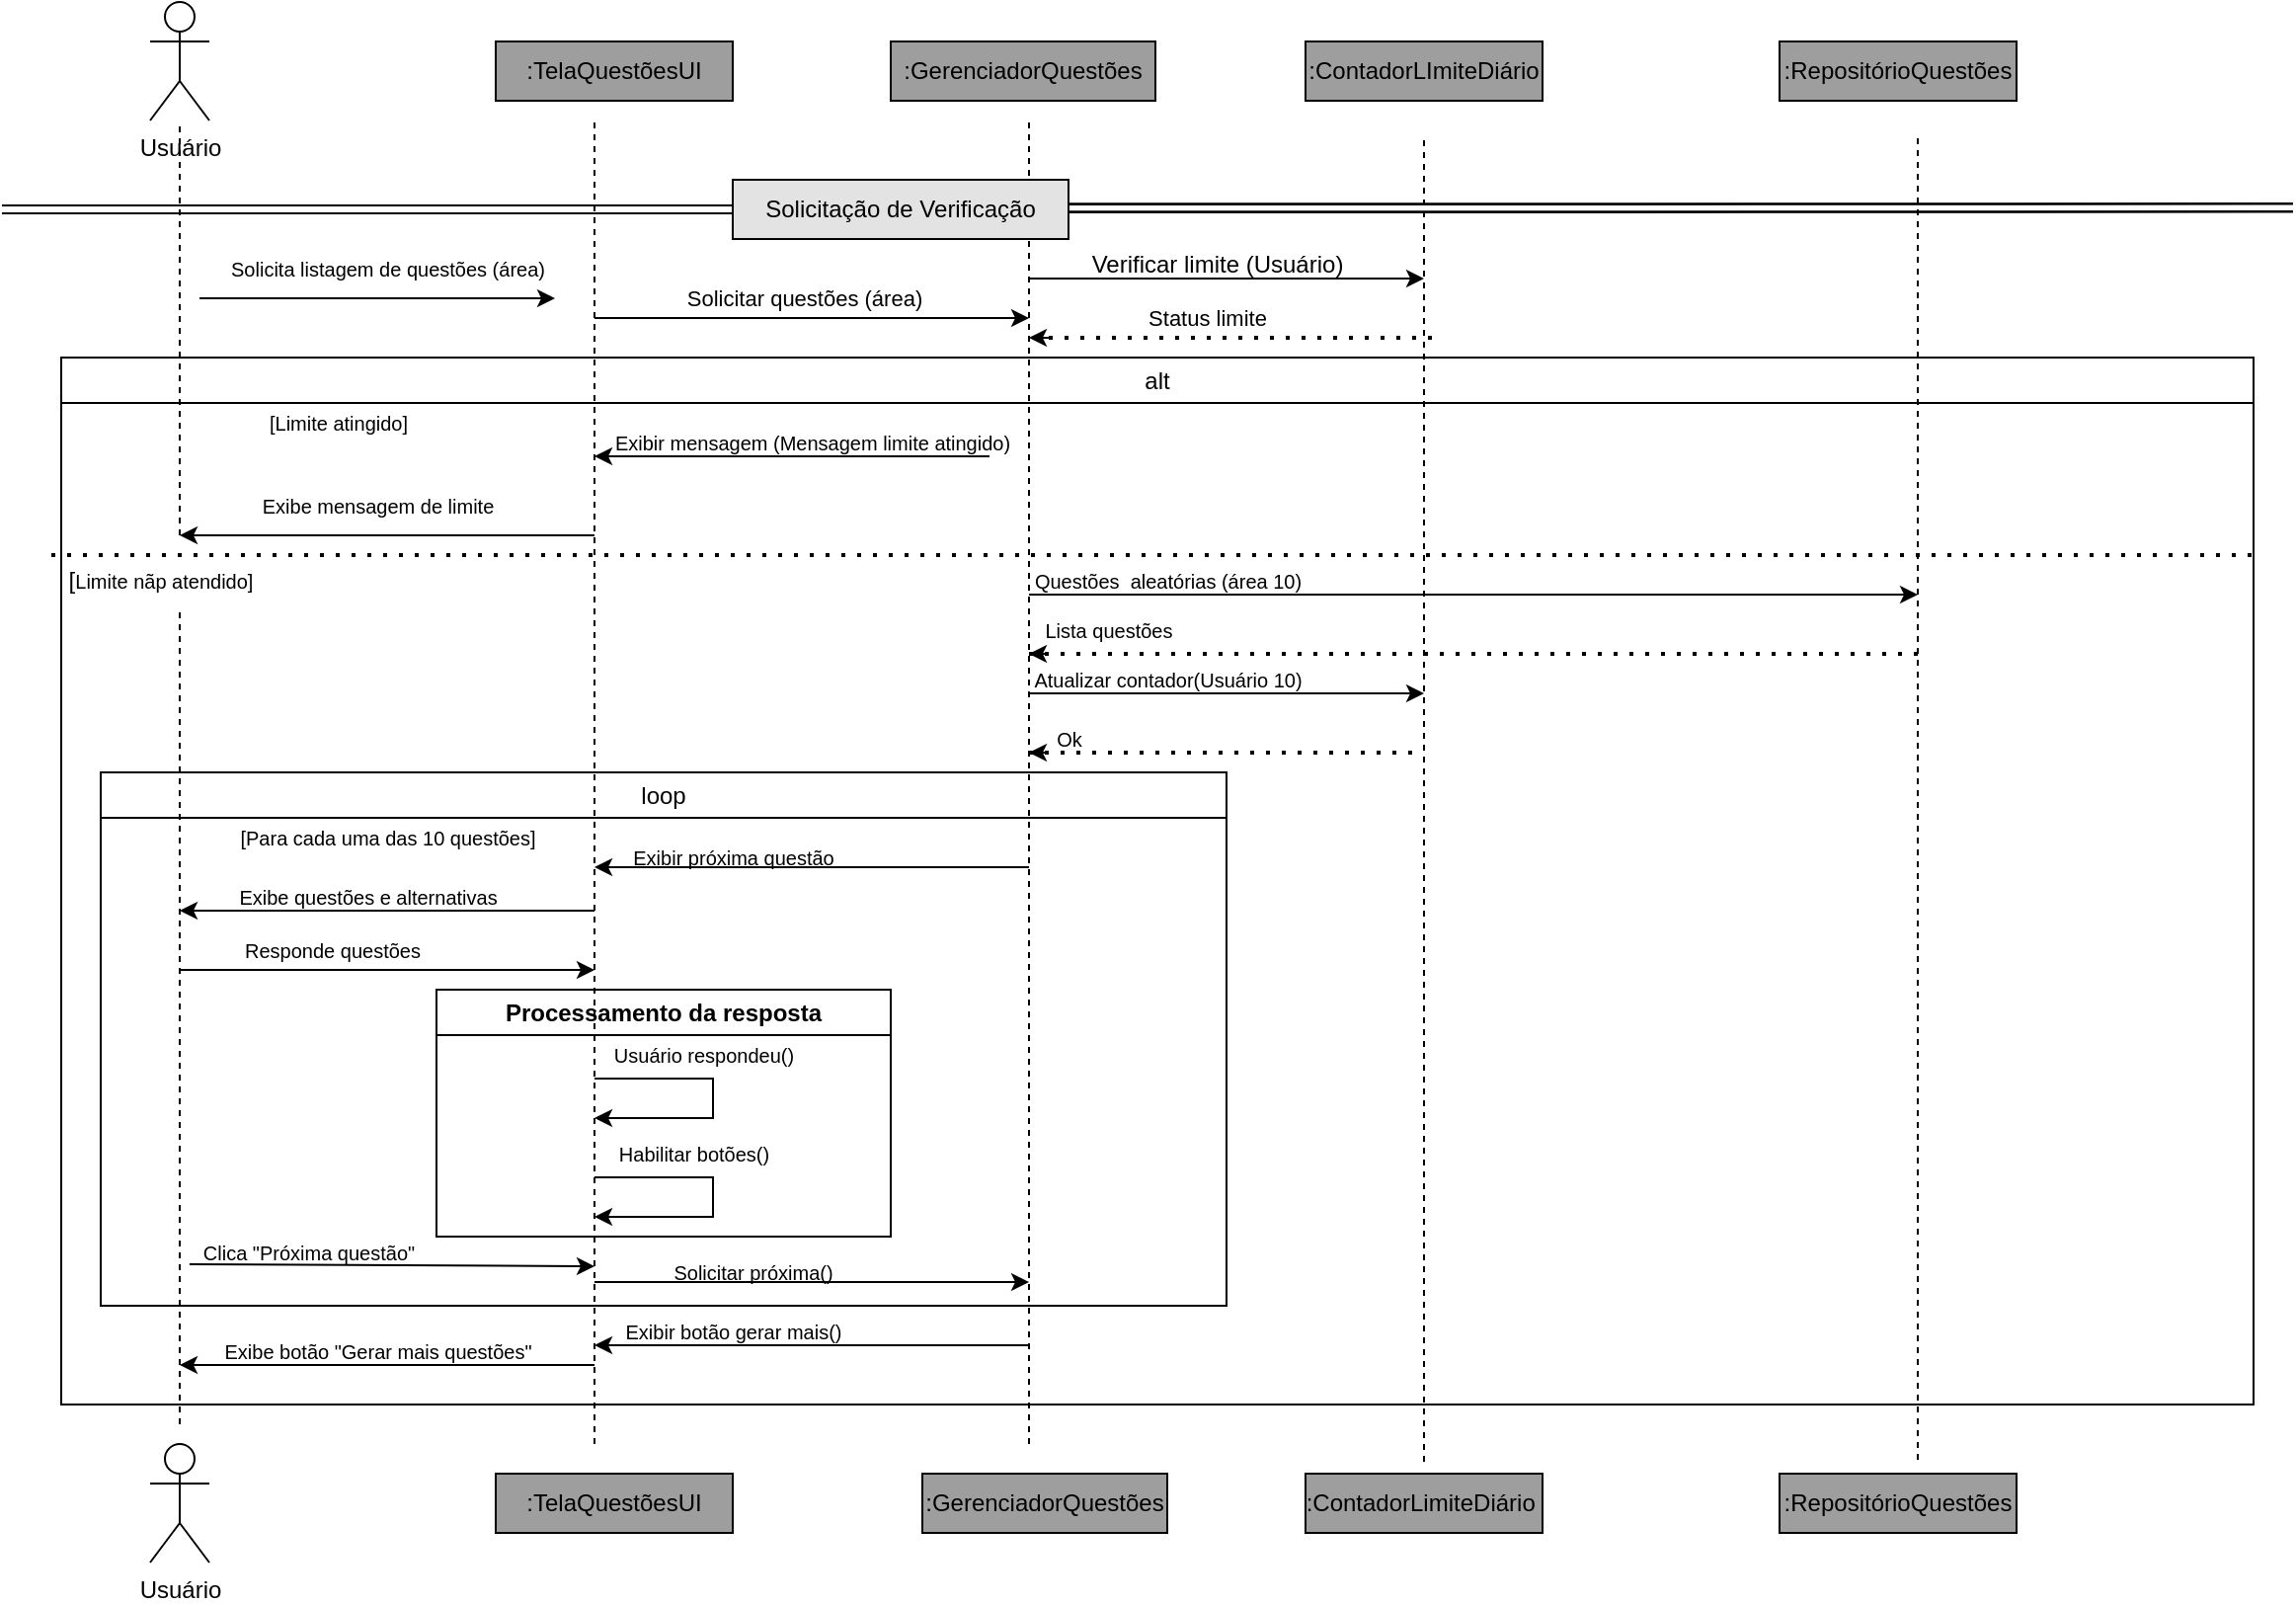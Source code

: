<mxfile version="26.2.13">
  <diagram id="prtHgNgQTEPvFCAcTncT" name="Page-1">
    <mxGraphModel dx="3470" dy="667" grid="1" gridSize="10" guides="1" tooltips="1" connect="1" arrows="1" fold="1" page="1" pageScale="1" pageWidth="1169" pageHeight="827" math="0" shadow="0">
      <root>
        <mxCell id="0" />
        <mxCell id="1" parent="0" />
        <mxCell id="CrI34jUcvFCijBm1rNz6-1" value="Usuário&lt;div&gt;&lt;br&gt;&lt;/div&gt;" style="shape=umlActor;verticalLabelPosition=bottom;verticalAlign=top;outlineConnect=0;html=1;" parent="1" vertex="1">
          <mxGeometry x="-2255" y="10" width="30" height="60" as="geometry" />
        </mxCell>
        <mxCell id="CrI34jUcvFCijBm1rNz6-10" value="" style="endArrow=classic;html=1;rounded=0;" parent="1" edge="1">
          <mxGeometry width="50" height="50" relative="1" as="geometry">
            <mxPoint x="-2230" y="160" as="sourcePoint" />
            <mxPoint x="-2050" y="160" as="targetPoint" />
          </mxGeometry>
        </mxCell>
        <object label="Usuário" id="CrI34jUcvFCijBm1rNz6-11">
          <mxCell style="shape=umlActor;verticalLabelPosition=bottom;verticalAlign=top;html=1;outlineConnect=0;" parent="1" vertex="1">
            <mxGeometry x="-2255" y="740" width="30" height="60" as="geometry" />
          </mxCell>
        </object>
        <mxCell id="CrI34jUcvFCijBm1rNz6-15" value="&lt;span style=&quot;font-weight: normal;&quot;&gt;alt&lt;/span&gt;" style="swimlane;whiteSpace=wrap;html=1;" parent="1" vertex="1">
          <mxGeometry x="-2300" y="190" width="1110" height="530" as="geometry">
            <mxRectangle x="-1140" y="190" width="50" height="30" as="alternateBounds" />
          </mxGeometry>
        </mxCell>
        <mxCell id="CrI34jUcvFCijBm1rNz6-12" value="" style="endArrow=classic;html=1;rounded=0;" parent="CrI34jUcvFCijBm1rNz6-15" edge="1">
          <mxGeometry width="50" height="50" relative="1" as="geometry">
            <mxPoint x="270" y="90" as="sourcePoint" />
            <mxPoint x="60" y="90" as="targetPoint" />
          </mxGeometry>
        </mxCell>
        <mxCell id="CrI34jUcvFCijBm1rNz6-26" value="&lt;span style=&quot;font-weight: 400;&quot;&gt;loop&lt;/span&gt;" style="swimlane;whiteSpace=wrap;html=1;" parent="CrI34jUcvFCijBm1rNz6-15" vertex="1">
          <mxGeometry x="20" y="210" width="570" height="270" as="geometry" />
        </mxCell>
        <mxCell id="CrI34jUcvFCijBm1rNz6-27" value="" style="endArrow=classic;html=1;rounded=0;" parent="CrI34jUcvFCijBm1rNz6-26" edge="1">
          <mxGeometry width="50" height="50" relative="1" as="geometry">
            <mxPoint x="250" y="70" as="sourcePoint" />
            <mxPoint x="40" y="70" as="targetPoint" />
            <Array as="points">
              <mxPoint x="149" y="70" />
            </Array>
          </mxGeometry>
        </mxCell>
        <mxCell id="CrI34jUcvFCijBm1rNz6-29" value="" style="endArrow=classic;html=1;rounded=0;" parent="CrI34jUcvFCijBm1rNz6-26" edge="1">
          <mxGeometry width="50" height="50" relative="1" as="geometry">
            <mxPoint x="40" y="100" as="sourcePoint" />
            <mxPoint x="250" y="100" as="targetPoint" />
          </mxGeometry>
        </mxCell>
        <mxCell id="X93EcSzINp0Eo5ylQojm-22" value="&lt;font style=&quot;font-size: 10px;&quot;&gt;Responde questões&lt;/font&gt;" style="edgeLabel;html=1;align=center;verticalAlign=middle;resizable=0;points=[];" parent="CrI34jUcvFCijBm1rNz6-29" vertex="1" connectable="0">
          <mxGeometry x="-0.368" y="4" relative="1" as="geometry">
            <mxPoint x="10" y="-6" as="offset" />
          </mxGeometry>
        </mxCell>
        <mxCell id="CrI34jUcvFCijBm1rNz6-30" value="" style="endArrow=classic;html=1;rounded=0;exitX=0.038;exitY=0.7;exitDx=0;exitDy=0;exitPerimeter=0;" parent="CrI34jUcvFCijBm1rNz6-26" source="X93EcSzINp0Eo5ylQojm-26" edge="1">
          <mxGeometry width="50" height="50" relative="1" as="geometry">
            <mxPoint x="60" y="250" as="sourcePoint" />
            <mxPoint x="250" y="250" as="targetPoint" />
          </mxGeometry>
        </mxCell>
        <mxCell id="CrI34jUcvFCijBm1rNz6-33" value="" style="endArrow=classic;html=1;rounded=0;" parent="CrI34jUcvFCijBm1rNz6-26" edge="1">
          <mxGeometry width="50" height="50" relative="1" as="geometry">
            <mxPoint x="250" y="258" as="sourcePoint" />
            <mxPoint x="470" y="258" as="targetPoint" />
          </mxGeometry>
        </mxCell>
        <mxCell id="CrI34jUcvFCijBm1rNz6-40" value="Processamento da resposta" style="swimlane;whiteSpace=wrap;html=1;startSize=23;" parent="CrI34jUcvFCijBm1rNz6-26" vertex="1">
          <mxGeometry x="170" y="110" width="230" height="125" as="geometry" />
        </mxCell>
        <mxCell id="CrI34jUcvFCijBm1rNz6-43" value="" style="endArrow=classic;html=1;rounded=0;" parent="CrI34jUcvFCijBm1rNz6-40" edge="1">
          <mxGeometry width="50" height="50" relative="1" as="geometry">
            <mxPoint x="80" y="95" as="sourcePoint" />
            <mxPoint x="80" y="115" as="targetPoint" />
            <Array as="points">
              <mxPoint x="140" y="95" />
              <mxPoint x="140" y="115" />
            </Array>
          </mxGeometry>
        </mxCell>
        <mxCell id="CrI34jUcvFCijBm1rNz6-42" value="" style="endArrow=classic;html=1;rounded=0;" parent="CrI34jUcvFCijBm1rNz6-40" edge="1">
          <mxGeometry width="50" height="50" relative="1" as="geometry">
            <mxPoint x="80" y="45" as="sourcePoint" />
            <mxPoint x="80" y="65" as="targetPoint" />
            <Array as="points">
              <mxPoint x="140" y="45" />
              <mxPoint x="140" y="65" />
            </Array>
          </mxGeometry>
        </mxCell>
        <mxCell id="X93EcSzINp0Eo5ylQojm-24" value="&lt;font style=&quot;font-size: 10px;&quot;&gt;Usuário respondeu()&lt;/font&gt;" style="text;html=1;align=center;verticalAlign=middle;resizable=0;points=[];autosize=1;strokeColor=none;fillColor=none;" parent="CrI34jUcvFCijBm1rNz6-40" vertex="1">
          <mxGeometry x="80" y="18" width="110" height="30" as="geometry" />
        </mxCell>
        <mxCell id="X93EcSzINp0Eo5ylQojm-25" value="&lt;font style=&quot;font-size: 10px;&quot;&gt;Habilitar botões()&lt;/font&gt;" style="text;html=1;align=center;verticalAlign=middle;resizable=0;points=[];autosize=1;strokeColor=none;fillColor=none;" parent="CrI34jUcvFCijBm1rNz6-40" vertex="1">
          <mxGeometry x="80" y="68" width="100" height="30" as="geometry" />
        </mxCell>
        <mxCell id="CrI34jUcvFCijBm1rNz6-44" value="" style="endArrow=classic;html=1;rounded=0;" parent="CrI34jUcvFCijBm1rNz6-26" edge="1">
          <mxGeometry width="50" height="50" relative="1" as="geometry">
            <mxPoint x="470" y="48" as="sourcePoint" />
            <mxPoint x="250" y="48" as="targetPoint" />
            <Array as="points">
              <mxPoint x="380" y="48" />
            </Array>
          </mxGeometry>
        </mxCell>
        <mxCell id="X93EcSzINp0Eo5ylQojm-20" value="&lt;font style=&quot;font-size: 10px;&quot;&gt;[Para cada uma das 10 questões]&lt;/font&gt;" style="text;html=1;align=center;verticalAlign=middle;resizable=0;points=[];autosize=1;strokeColor=none;fillColor=none;" parent="CrI34jUcvFCijBm1rNz6-26" vertex="1">
          <mxGeometry x="60" y="18" width="170" height="30" as="geometry" />
        </mxCell>
        <mxCell id="X93EcSzINp0Eo5ylQojm-21" value="&lt;font style=&quot;font-size: 10px;&quot;&gt;Exibe questões e alternativas&lt;/font&gt;" style="text;html=1;align=center;verticalAlign=middle;resizable=0;points=[];autosize=1;strokeColor=none;fillColor=none;" parent="CrI34jUcvFCijBm1rNz6-26" vertex="1">
          <mxGeometry x="60" y="48" width="150" height="30" as="geometry" />
        </mxCell>
        <mxCell id="X93EcSzINp0Eo5ylQojm-26" value="&lt;font style=&quot;font-size: 10px;&quot;&gt;Clica &quot;Próxima questão&quot;&lt;/font&gt;" style="text;html=1;align=center;verticalAlign=middle;resizable=0;points=[];autosize=1;strokeColor=none;fillColor=none;" parent="CrI34jUcvFCijBm1rNz6-26" vertex="1">
          <mxGeometry x="40" y="228" width="130" height="30" as="geometry" />
        </mxCell>
        <mxCell id="CrI34jUcvFCijBm1rNz6-34" value="" style="endArrow=classic;html=1;rounded=0;" parent="CrI34jUcvFCijBm1rNz6-15" edge="1">
          <mxGeometry width="50" height="50" relative="1" as="geometry">
            <mxPoint x="490" y="500" as="sourcePoint" />
            <mxPoint x="270" y="500" as="targetPoint" />
            <Array as="points">
              <mxPoint x="390" y="500" />
            </Array>
          </mxGeometry>
        </mxCell>
        <mxCell id="CrI34jUcvFCijBm1rNz6-35" value="" style="endArrow=classic;html=1;rounded=0;" parent="CrI34jUcvFCijBm1rNz6-15" edge="1">
          <mxGeometry width="50" height="50" relative="1" as="geometry">
            <mxPoint x="270" y="510" as="sourcePoint" />
            <mxPoint x="60" y="510" as="targetPoint" />
            <Array as="points">
              <mxPoint x="170" y="510" />
            </Array>
          </mxGeometry>
        </mxCell>
        <mxCell id="CrI34jUcvFCijBm1rNz6-36" value="" style="endArrow=classic;html=1;rounded=0;" parent="CrI34jUcvFCijBm1rNz6-15" edge="1">
          <mxGeometry width="50" height="50" relative="1" as="geometry">
            <mxPoint x="470" y="50" as="sourcePoint" />
            <mxPoint x="270" y="50" as="targetPoint" />
          </mxGeometry>
        </mxCell>
        <mxCell id="CrI34jUcvFCijBm1rNz6-45" value="" style="endArrow=classic;html=1;rounded=0;" parent="CrI34jUcvFCijBm1rNz6-15" edge="1">
          <mxGeometry width="50" height="50" relative="1" as="geometry">
            <mxPoint x="490" y="120" as="sourcePoint" />
            <mxPoint x="940" y="120" as="targetPoint" />
          </mxGeometry>
        </mxCell>
        <mxCell id="CrI34jUcvFCijBm1rNz6-37" value="" style="endArrow=none;dashed=1;html=1;dashPattern=1 3;strokeWidth=2;rounded=0;" parent="CrI34jUcvFCijBm1rNz6-15" edge="1">
          <mxGeometry width="50" height="50" relative="1" as="geometry">
            <mxPoint x="-5" y="100" as="sourcePoint" />
            <mxPoint x="1115" y="100" as="targetPoint" />
          </mxGeometry>
        </mxCell>
        <mxCell id="CrI34jUcvFCijBm1rNz6-52" value="" style="endArrow=none;dashed=1;html=1;dashPattern=1 3;strokeWidth=2;rounded=0;" parent="CrI34jUcvFCijBm1rNz6-15" edge="1">
          <mxGeometry width="50" height="50" relative="1" as="geometry">
            <mxPoint x="490" y="200" as="sourcePoint" />
            <mxPoint x="690" y="200" as="targetPoint" />
          </mxGeometry>
        </mxCell>
        <mxCell id="CrI34jUcvFCijBm1rNz6-53" value="" style="endArrow=classic;html=1;rounded=0;" parent="CrI34jUcvFCijBm1rNz6-15" edge="1">
          <mxGeometry width="50" height="50" relative="1" as="geometry">
            <mxPoint x="500" y="200" as="sourcePoint" />
            <mxPoint x="490" y="200" as="targetPoint" />
          </mxGeometry>
        </mxCell>
        <mxCell id="X93EcSzINp0Eo5ylQojm-9" value="&lt;font style=&quot;font-size: 10px;&quot;&gt;Exibe mensagem de limite&lt;/font&gt;" style="text;html=1;align=center;verticalAlign=middle;resizable=0;points=[];autosize=1;strokeColor=none;fillColor=none;" parent="CrI34jUcvFCijBm1rNz6-15" vertex="1">
          <mxGeometry x="90" y="60" width="140" height="30" as="geometry" />
        </mxCell>
        <mxCell id="X93EcSzINp0Eo5ylQojm-10" value="&lt;font style=&quot;font-size: 10px;&quot;&gt;Exibir mensagem (Mensagem limite atingido)&lt;/font&gt;" style="text;html=1;align=center;verticalAlign=middle;resizable=0;points=[];autosize=1;strokeColor=none;fillColor=none;" parent="CrI34jUcvFCijBm1rNz6-15" vertex="1">
          <mxGeometry x="270" y="28" width="220" height="30" as="geometry" />
        </mxCell>
        <mxCell id="X93EcSzINp0Eo5ylQojm-12" value="" style="endArrow=none;dashed=1;html=1;rounded=0;" parent="CrI34jUcvFCijBm1rNz6-15" edge="1">
          <mxGeometry width="50" height="50" relative="1" as="geometry">
            <mxPoint x="60" y="540" as="sourcePoint" />
            <mxPoint x="59.998" y="128" as="targetPoint" />
            <Array as="points">
              <mxPoint x="60" y="340" />
            </Array>
          </mxGeometry>
        </mxCell>
        <mxCell id="CrI34jUcvFCijBm1rNz6-4" value="" style="endArrow=none;dashed=1;html=1;rounded=0;" parent="CrI34jUcvFCijBm1rNz6-15" edge="1">
          <mxGeometry width="50" height="50" relative="1" as="geometry">
            <mxPoint x="59.995" y="90" as="sourcePoint" />
            <mxPoint x="60" y="-120" as="targetPoint" />
          </mxGeometry>
        </mxCell>
        <mxCell id="X93EcSzINp0Eo5ylQojm-15" value="&lt;font style=&quot;font-size: 10px;&quot;&gt;Questões&amp;nbsp; aleatórias (área 10)&lt;/font&gt;" style="text;html=1;align=center;verticalAlign=middle;resizable=0;points=[];autosize=1;strokeColor=none;fillColor=none;" parent="CrI34jUcvFCijBm1rNz6-15" vertex="1">
          <mxGeometry x="480" y="98" width="160" height="30" as="geometry" />
        </mxCell>
        <mxCell id="CrI34jUcvFCijBm1rNz6-49" value="" style="endArrow=none;dashed=1;html=1;dashPattern=1 3;strokeWidth=2;rounded=0;" parent="CrI34jUcvFCijBm1rNz6-15" edge="1">
          <mxGeometry width="50" height="50" relative="1" as="geometry">
            <mxPoint x="490" y="150" as="sourcePoint" />
            <mxPoint x="940" y="150" as="targetPoint" />
          </mxGeometry>
        </mxCell>
        <mxCell id="X93EcSzINp0Eo5ylQojm-16" value="&lt;font style=&quot;font-size: 10px;&quot;&gt;Lista questões&lt;/font&gt;" style="edgeLabel;html=1;align=center;verticalAlign=middle;resizable=0;points=[];" parent="CrI34jUcvFCijBm1rNz6-49" vertex="1" connectable="0">
          <mxGeometry x="-0.738" y="5" relative="1" as="geometry">
            <mxPoint x="-19" y="-7" as="offset" />
          </mxGeometry>
        </mxCell>
        <mxCell id="CrI34jUcvFCijBm1rNz6-51" value="" style="endArrow=classic;html=1;rounded=0;" parent="CrI34jUcvFCijBm1rNz6-15" edge="1">
          <mxGeometry width="50" height="50" relative="1" as="geometry">
            <mxPoint x="500" y="150" as="sourcePoint" />
            <mxPoint x="490" y="150" as="targetPoint" />
          </mxGeometry>
        </mxCell>
        <mxCell id="X93EcSzINp0Eo5ylQojm-17" value="&lt;font style=&quot;font-size: 10px;&quot;&gt;Atualizar contador(Usuário 10)&lt;/font&gt;" style="text;html=1;align=center;verticalAlign=middle;resizable=0;points=[];autosize=1;strokeColor=none;fillColor=none;" parent="CrI34jUcvFCijBm1rNz6-15" vertex="1">
          <mxGeometry x="480" y="148" width="160" height="30" as="geometry" />
        </mxCell>
        <mxCell id="CrI34jUcvFCijBm1rNz6-47" value="" style="endArrow=classic;html=1;rounded=0;" parent="CrI34jUcvFCijBm1rNz6-15" edge="1">
          <mxGeometry width="50" height="50" relative="1" as="geometry">
            <mxPoint x="490" y="170" as="sourcePoint" />
            <mxPoint x="690" y="170" as="targetPoint" />
          </mxGeometry>
        </mxCell>
        <mxCell id="CrI34jUcvFCijBm1rNz6-38" value="" style="endArrow=none;dashed=1;html=1;rounded=0;" parent="CrI34jUcvFCijBm1rNz6-15" edge="1">
          <mxGeometry width="50" height="50" relative="1" as="geometry">
            <mxPoint x="690" y="559" as="sourcePoint" />
            <mxPoint x="690" y="-111" as="targetPoint" />
          </mxGeometry>
        </mxCell>
        <mxCell id="X93EcSzINp0Eo5ylQojm-19" value="&lt;font style=&quot;font-size: 10px;&quot;&gt;Ok&lt;/font&gt;" style="text;html=1;align=center;verticalAlign=middle;resizable=0;points=[];autosize=1;strokeColor=none;fillColor=none;" parent="CrI34jUcvFCijBm1rNz6-15" vertex="1">
          <mxGeometry x="490" y="178" width="40" height="30" as="geometry" />
        </mxCell>
        <mxCell id="X93EcSzINp0Eo5ylQojm-31" value="&lt;font style=&quot;font-size: 10px;&quot;&gt;Exibe botão &quot;Gerar mais questões&quot;&lt;/font&gt;" style="text;html=1;align=center;verticalAlign=middle;resizable=0;points=[];autosize=1;strokeColor=none;fillColor=none;" parent="CrI34jUcvFCijBm1rNz6-15" vertex="1">
          <mxGeometry x="70" y="488" width="180" height="30" as="geometry" />
        </mxCell>
        <mxCell id="CrI34jUcvFCijBm1rNz6-28" value="" style="endArrow=none;dashed=1;html=1;rounded=0;" parent="1" edge="1">
          <mxGeometry width="50" height="50" relative="1" as="geometry">
            <mxPoint x="-2030" y="740" as="sourcePoint" />
            <mxPoint x="-2030" y="70" as="targetPoint" />
          </mxGeometry>
        </mxCell>
        <mxCell id="CrI34jUcvFCijBm1rNz6-31" value="" style="endArrow=classic;html=1;rounded=0;" parent="1" edge="1">
          <mxGeometry width="50" height="50" relative="1" as="geometry">
            <mxPoint x="-2030" y="170" as="sourcePoint" />
            <mxPoint x="-1810" y="170" as="targetPoint" />
          </mxGeometry>
        </mxCell>
        <mxCell id="X93EcSzINp0Eo5ylQojm-4" value="Solicitar questões (área)" style="edgeLabel;html=1;align=center;verticalAlign=middle;resizable=0;points=[];" parent="CrI34jUcvFCijBm1rNz6-31" vertex="1" connectable="0">
          <mxGeometry x="-0.222" y="4" relative="1" as="geometry">
            <mxPoint x="20" y="-6" as="offset" />
          </mxGeometry>
        </mxCell>
        <mxCell id="CrI34jUcvFCijBm1rNz6-32" value="" style="endArrow=none;dashed=1;html=1;rounded=0;" parent="1" edge="1">
          <mxGeometry width="50" height="50" relative="1" as="geometry">
            <mxPoint x="-1810" y="740" as="sourcePoint" />
            <mxPoint x="-1810" y="70" as="targetPoint" />
          </mxGeometry>
        </mxCell>
        <mxCell id="CrI34jUcvFCijBm1rNz6-39" value="" style="endArrow=none;dashed=1;html=1;rounded=0;" parent="1" edge="1">
          <mxGeometry width="50" height="50" relative="1" as="geometry">
            <mxPoint x="-1360" y="748" as="sourcePoint" />
            <mxPoint x="-1360" y="78" as="targetPoint" />
          </mxGeometry>
        </mxCell>
        <mxCell id="CrI34jUcvFCijBm1rNz6-54" value="" style="endArrow=classic;html=1;rounded=0;" parent="1" edge="1">
          <mxGeometry width="50" height="50" relative="1" as="geometry">
            <mxPoint x="-1810" y="150" as="sourcePoint" />
            <mxPoint x="-1610" y="150" as="targetPoint" />
          </mxGeometry>
        </mxCell>
        <mxCell id="CrI34jUcvFCijBm1rNz6-55" value="" style="endArrow=none;dashed=1;html=1;dashPattern=1 3;strokeWidth=2;rounded=0;" parent="1" edge="1">
          <mxGeometry width="50" height="50" relative="1" as="geometry">
            <mxPoint x="-1800" y="180" as="sourcePoint" />
            <mxPoint x="-1600" y="180" as="targetPoint" />
          </mxGeometry>
        </mxCell>
        <mxCell id="X93EcSzINp0Eo5ylQojm-6" value="Status limite" style="edgeLabel;html=1;align=center;verticalAlign=middle;resizable=0;points=[];" parent="CrI34jUcvFCijBm1rNz6-55" vertex="1" connectable="0">
          <mxGeometry x="-0.23" y="5" relative="1" as="geometry">
            <mxPoint x="3" y="-5" as="offset" />
          </mxGeometry>
        </mxCell>
        <mxCell id="CrI34jUcvFCijBm1rNz6-56" value="" style="endArrow=classic;html=1;rounded=0;" parent="1" edge="1">
          <mxGeometry width="50" height="50" relative="1" as="geometry">
            <mxPoint x="-1800" y="180" as="sourcePoint" />
            <mxPoint x="-1810" y="180" as="targetPoint" />
          </mxGeometry>
        </mxCell>
        <mxCell id="CrI34jUcvFCijBm1rNz6-57" value=":TelaQuestõesUI" style="rounded=0;whiteSpace=wrap;html=1;fillColor=#9E9E9E;" parent="1" vertex="1">
          <mxGeometry x="-2080" y="30" width="120" height="30" as="geometry" />
        </mxCell>
        <mxCell id="CrI34jUcvFCijBm1rNz6-58" value=":GerenciadorQuestões" style="rounded=0;whiteSpace=wrap;html=1;fillColor=#9E9E9E;" parent="1" vertex="1">
          <mxGeometry x="-1880" y="30" width="134" height="30" as="geometry" />
        </mxCell>
        <mxCell id="CrI34jUcvFCijBm1rNz6-59" value=":ContadorLImiteDiário" style="rounded=0;whiteSpace=wrap;html=1;fillColor=#9E9E9E;" parent="1" vertex="1">
          <mxGeometry x="-1670" y="30" width="120" height="30" as="geometry" />
        </mxCell>
        <mxCell id="CrI34jUcvFCijBm1rNz6-60" value=":RepositórioQuestões" style="rounded=0;whiteSpace=wrap;html=1;fillColor=#9E9E9E;" parent="1" vertex="1">
          <mxGeometry x="-1430" y="30" width="120" height="30" as="geometry" />
        </mxCell>
        <mxCell id="CrI34jUcvFCijBm1rNz6-61" value=":TelaQuestõesUI" style="rounded=0;whiteSpace=wrap;html=1;fillColor=#9E9E9E;" parent="1" vertex="1">
          <mxGeometry x="-2080" y="755" width="120" height="30" as="geometry" />
        </mxCell>
        <mxCell id="CrI34jUcvFCijBm1rNz6-62" value=":GerenciadorQuestões" style="rounded=0;whiteSpace=wrap;html=1;fillColor=#9E9E9E;" parent="1" vertex="1">
          <mxGeometry x="-1864" y="755" width="124" height="30" as="geometry" />
        </mxCell>
        <mxCell id="CrI34jUcvFCijBm1rNz6-63" value=":ContadorLimiteDiário&amp;nbsp;" style="rounded=0;whiteSpace=wrap;html=1;fillColor=#9E9E9E;" parent="1" vertex="1">
          <mxGeometry x="-1670" y="755" width="120" height="30" as="geometry" />
        </mxCell>
        <mxCell id="CrI34jUcvFCijBm1rNz6-64" value=":RepositórioQuestões" style="rounded=0;whiteSpace=wrap;html=1;fillColor=#9E9E9E;" parent="1" vertex="1">
          <mxGeometry x="-1430" y="755" width="120" height="30" as="geometry" />
        </mxCell>
        <mxCell id="CrI34jUcvFCijBm1rNz6-66" value="" style="shape=link;html=1;rounded=0;" parent="1" target="CrI34jUcvFCijBm1rNz6-65" edge="1">
          <mxGeometry width="100" relative="1" as="geometry">
            <mxPoint x="-2330" y="115" as="sourcePoint" />
            <mxPoint x="-1170" y="120" as="targetPoint" />
            <Array as="points">
              <mxPoint x="-2050" y="115" />
            </Array>
          </mxGeometry>
        </mxCell>
        <mxCell id="CrI34jUcvFCijBm1rNz6-65" value="Solicitação de Verificação" style="rounded=0;whiteSpace=wrap;html=1;fillColor=#E3E3E3;" parent="1" vertex="1">
          <mxGeometry x="-1960" y="100" width="170" height="30" as="geometry" />
        </mxCell>
        <mxCell id="X93EcSzINp0Eo5ylQojm-3" value="&lt;font style=&quot;font-size: 10px;&quot;&gt;Solicita listagem de questões (área)&lt;/font&gt;" style="text;html=1;align=center;verticalAlign=middle;resizable=0;points=[];autosize=1;strokeColor=none;fillColor=none;" parent="1" vertex="1">
          <mxGeometry x="-2225" y="130" width="180" height="30" as="geometry" />
        </mxCell>
        <mxCell id="X93EcSzINp0Eo5ylQojm-5" value="Verificar limite (Usuário)" style="text;html=1;align=center;verticalAlign=middle;resizable=0;points=[];autosize=1;strokeColor=none;fillColor=none;" parent="1" vertex="1">
          <mxGeometry x="-1790" y="128" width="150" height="30" as="geometry" />
        </mxCell>
        <mxCell id="X93EcSzINp0Eo5ylQojm-8" value="&lt;span style=&quot;font-size: 10px;&quot;&gt;[Limite atingido]&lt;/span&gt;" style="text;html=1;align=center;verticalAlign=middle;resizable=0;points=[];autosize=1;strokeColor=none;fillColor=none;" parent="1" vertex="1">
          <mxGeometry x="-2205" y="208" width="90" height="30" as="geometry" />
        </mxCell>
        <mxCell id="X93EcSzINp0Eo5ylQojm-11" value="[&lt;font style=&quot;font-size: 10px;&quot;&gt;Limite nãp atendido]&lt;/font&gt;" style="text;html=1;align=center;verticalAlign=middle;resizable=0;points=[];autosize=1;strokeColor=none;fillColor=none;" parent="1" vertex="1">
          <mxGeometry x="-2310" y="288" width="120" height="30" as="geometry" />
        </mxCell>
        <mxCell id="X93EcSzINp0Eo5ylQojm-23" value="&lt;font style=&quot;font-size: 10px;&quot;&gt;Exibir próxima questão&lt;/font&gt;" style="text;html=1;align=center;verticalAlign=middle;resizable=0;points=[];autosize=1;strokeColor=none;fillColor=none;" parent="1" vertex="1">
          <mxGeometry x="-2025" y="428" width="130" height="30" as="geometry" />
        </mxCell>
        <mxCell id="X93EcSzINp0Eo5ylQojm-27" value="&lt;font style=&quot;font-size: 10px;&quot;&gt;Solicitar próxima()&lt;/font&gt;" style="text;html=1;align=center;verticalAlign=middle;resizable=0;points=[];autosize=1;strokeColor=none;fillColor=none;" parent="1" vertex="1">
          <mxGeometry x="-2000" y="638" width="100" height="30" as="geometry" />
        </mxCell>
        <mxCell id="X93EcSzINp0Eo5ylQojm-30" value="&lt;font style=&quot;font-size: 10px;&quot;&gt;Exibir botão gerar mais()&lt;/font&gt;" style="text;html=1;align=center;verticalAlign=middle;resizable=0;points=[];autosize=1;strokeColor=none;fillColor=none;" parent="1" vertex="1">
          <mxGeometry x="-2025" y="668" width="130" height="30" as="geometry" />
        </mxCell>
        <mxCell id="cDGz0aQqu49zxlpUWyzE-1" value="" style="shape=link;html=1;rounded=0;" edge="1" parent="1">
          <mxGeometry width="100" relative="1" as="geometry">
            <mxPoint x="-1790" y="114.17" as="sourcePoint" />
            <mxPoint x="-1170" y="114" as="targetPoint" />
            <Array as="points">
              <mxPoint x="-1510" y="114.17" />
            </Array>
          </mxGeometry>
        </mxCell>
        <mxCell id="cDGz0aQqu49zxlpUWyzE-2" value="" style="shape=link;html=1;rounded=0;" edge="1" parent="1">
          <mxGeometry width="100" relative="1" as="geometry">
            <mxPoint x="-1790" y="114.46" as="sourcePoint" />
            <mxPoint x="-1170" y="114.29" as="targetPoint" />
            <Array as="points">
              <mxPoint x="-1510" y="114.46" />
            </Array>
          </mxGeometry>
        </mxCell>
      </root>
    </mxGraphModel>
  </diagram>
</mxfile>
